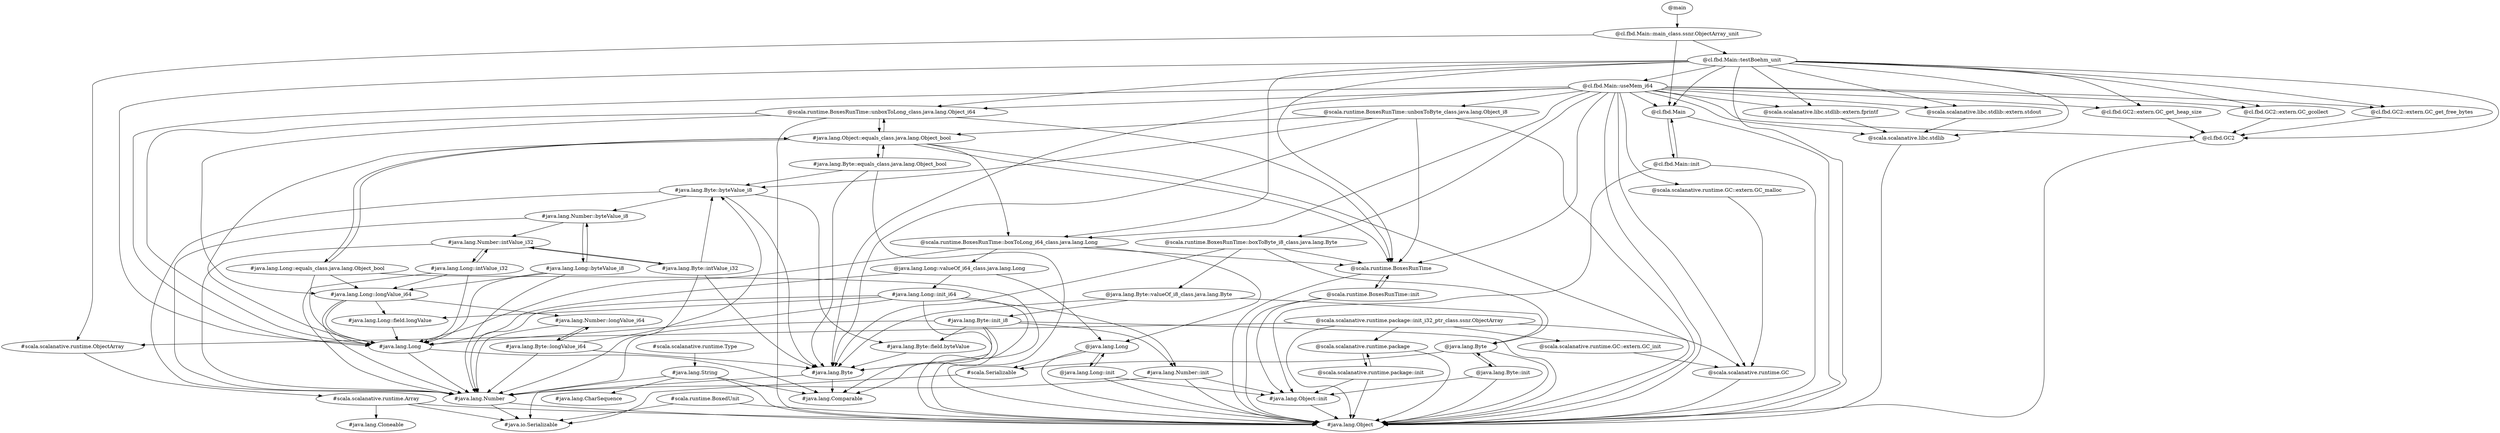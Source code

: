 digraph G {
"@main"->"@cl.fbd.Main::main_class.ssnr.ObjectArray_unit";
"#scala.scalanative.runtime.Type"->"#java.lang.String";
"#java.lang.String"->"#java.io.Serializable";
"#java.lang.String"->"#java.lang.Comparable";
"#java.lang.String"->"#java.lang.CharSequence";
"#java.lang.String"->"#java.lang.Object";
"#scala.scalanative.runtime.ObjectArray"->"#scala.scalanative.runtime.Array";
"#scala.scalanative.runtime.Array"->"#java.io.Serializable";
"#scala.scalanative.runtime.Array"->"#java.lang.Cloneable";
"#scala.scalanative.runtime.Array"->"#java.lang.Object";
"#scala.runtime.BoxedUnit"->"#java.io.Serializable";
"#scala.runtime.BoxedUnit"->"#java.lang.Object";
"@scala.scalanative.runtime.package::init_i32_ptr_class.ssnr.ObjectArray"->"@scala.scalanative.runtime.package";
"@scala.scalanative.runtime.package::init_i32_ptr_class.ssnr.ObjectArray"->"#scala.scalanative.runtime.ObjectArray";
"@scala.scalanative.runtime.package::init_i32_ptr_class.ssnr.ObjectArray"->"@scala.scalanative.runtime.GC";
"@scala.scalanative.runtime.package::init_i32_ptr_class.ssnr.ObjectArray"->"@scala.scalanative.runtime.GC::extern.GC_init";
"@scala.scalanative.runtime.package::init_i32_ptr_class.ssnr.ObjectArray"->"#java.lang.Object";
"@scala.scalanative.runtime.GC::extern.GC_init"->"@scala.scalanative.runtime.GC";
"@scala.scalanative.runtime.GC"->"#java.lang.Object";
"@scala.scalanative.runtime.package"->"@scala.scalanative.runtime.package::init";
"@scala.scalanative.runtime.package"->"#java.lang.Object";
"@scala.scalanative.runtime.package::init"->"@scala.scalanative.runtime.package";
"@scala.scalanative.runtime.package::init"->"#java.lang.Object::init";
"@scala.scalanative.runtime.package::init"->"#java.lang.Object";
"#java.lang.Object::init"->"#java.lang.Object";
"@cl.fbd.Main::main_class.ssnr.ObjectArray_unit"->"#scala.scalanative.runtime.ObjectArray";
"@cl.fbd.Main::main_class.ssnr.ObjectArray_unit"->"@cl.fbd.Main::testBoehm_unit";
"@cl.fbd.Main::main_class.ssnr.ObjectArray_unit"->"@cl.fbd.Main";
"@cl.fbd.Main"->"@cl.fbd.Main::init";
"@cl.fbd.Main"->"#java.lang.Object";
"@cl.fbd.Main::init"->"#java.lang.Object::init";
"@cl.fbd.Main::init"->"#java.lang.Object";
"@cl.fbd.Main::init"->"@cl.fbd.Main";
"@cl.fbd.Main::testBoehm_unit"->"@cl.fbd.GC2::extern.GC_get_heap_size";
"@cl.fbd.Main::testBoehm_unit"->"@scala.scalanative.libc.stdlib";
"@cl.fbd.Main::testBoehm_unit"->"@cl.fbd.Main::useMem_i64";
"@cl.fbd.Main::testBoehm_unit"->"@scala.scalanative.libc.stdlib::extern.fprintf";
"@cl.fbd.Main::testBoehm_unit"->"@cl.fbd.GC2::extern.GC_gcollect";
"@cl.fbd.Main::testBoehm_unit"->"@scala.runtime.BoxesRunTime";
"@cl.fbd.Main::testBoehm_unit"->"@scala.runtime.BoxesRunTime::boxToLong_i64_class.java.lang.Long";
"@cl.fbd.Main::testBoehm_unit"->"@cl.fbd.GC2";
"@cl.fbd.Main::testBoehm_unit"->"@scala.runtime.BoxesRunTime::unboxToLong_class.java.lang.Object_i64";
"@cl.fbd.Main::testBoehm_unit"->"@scala.scalanative.libc.stdlib::extern.stdout";
"@cl.fbd.Main::testBoehm_unit"->"#java.lang.Long";
"@cl.fbd.Main::testBoehm_unit"->"@cl.fbd.GC2::extern.GC_get_free_bytes";
"@cl.fbd.Main::testBoehm_unit"->"#java.lang.Object";
"@cl.fbd.Main::testBoehm_unit"->"@cl.fbd.Main";
"@cl.fbd.GC2::extern.GC_get_free_bytes"->"@cl.fbd.GC2";
"@cl.fbd.GC2"->"#java.lang.Object";
"#java.lang.Long"->"#java.lang.Number";
"#java.lang.Long"->"#java.lang.Comparable";
"#java.lang.Number"->"#java.io.Serializable";
"#java.lang.Number"->"#java.lang.Object";
"@scala.scalanative.libc.stdlib::extern.stdout"->"@scala.scalanative.libc.stdlib";
"@scala.scalanative.libc.stdlib"->"#java.lang.Object";
"@scala.runtime.BoxesRunTime::unboxToLong_class.java.lang.Object_i64"->"#java.lang.Object::equals_class.java.lang.Object_bool";
"@scala.runtime.BoxesRunTime::unboxToLong_class.java.lang.Object_i64"->"#java.lang.Long";
"@scala.runtime.BoxesRunTime::unboxToLong_class.java.lang.Object_i64"->"@scala.runtime.BoxesRunTime";
"@scala.runtime.BoxesRunTime::unboxToLong_class.java.lang.Object_i64"->"#java.lang.Long::longValue_i64";
"@scala.runtime.BoxesRunTime::unboxToLong_class.java.lang.Object_i64"->"#java.lang.Object";
"#java.lang.Long::longValue_i64"->"#java.lang.Long";
"#java.lang.Long::longValue_i64"->"#java.lang.Number::longValue_i64";
"#java.lang.Long::longValue_i64"->"#java.lang.Number";
"#java.lang.Long::longValue_i64"->"#java.lang.Long::field.longValue";
"#java.lang.Long::field.longValue"->"#java.lang.Long";
"#java.lang.Number::longValue_i64"->"#java.lang.Number";
"@scala.runtime.BoxesRunTime"->"@scala.runtime.BoxesRunTime::init";
"@scala.runtime.BoxesRunTime"->"#java.lang.Object";
"@scala.runtime.BoxesRunTime::init"->"@scala.runtime.BoxesRunTime";
"@scala.runtime.BoxesRunTime::init"->"#java.lang.Object::init";
"@scala.runtime.BoxesRunTime::init"->"#java.lang.Object";
"#java.lang.Object::equals_class.java.lang.Object_bool"->"#java.lang.Long";
"#java.lang.Object::equals_class.java.lang.Object_bool"->"@scala.runtime.BoxesRunTime";
"#java.lang.Object::equals_class.java.lang.Object_bool"->"@scala.runtime.BoxesRunTime::boxToLong_i64_class.java.lang.Long";
"#java.lang.Object::equals_class.java.lang.Object_bool"->"@scala.runtime.BoxesRunTime::unboxToLong_class.java.lang.Object_i64";
"#java.lang.Object::equals_class.java.lang.Object_bool"->"#java.lang.Object";
"@scala.runtime.BoxesRunTime::boxToLong_i64_class.java.lang.Long"->"#java.lang.Long";
"@scala.runtime.BoxesRunTime::boxToLong_i64_class.java.lang.Long"->"@java.lang.Long";
"@scala.runtime.BoxesRunTime::boxToLong_i64_class.java.lang.Long"->"@java.lang.Long::valueOf_i64_class.java.lang.Long";
"@scala.runtime.BoxesRunTime::boxToLong_i64_class.java.lang.Long"->"@scala.runtime.BoxesRunTime";
"@java.lang.Long::valueOf_i64_class.java.lang.Long"->"@java.lang.Long";
"@java.lang.Long::valueOf_i64_class.java.lang.Long"->"#java.lang.Long";
"@java.lang.Long::valueOf_i64_class.java.lang.Long"->"#java.lang.Long::init_i64";
"#java.lang.Long::init_i64"->"#java.lang.Long::field.longValue";
"#java.lang.Long::init_i64"->"#java.lang.Long";
"#java.lang.Long::init_i64"->"#java.lang.Number::init";
"#java.lang.Long::init_i64"->"#java.lang.Number";
"#java.lang.Long::init_i64"->"#java.lang.Comparable";
"#java.lang.Long::init_i64"->"#java.lang.Object";
"#java.lang.Number::init"->"#java.lang.Number";
"#java.lang.Number::init"->"#java.lang.Object::init";
"#java.lang.Number::init"->"#java.lang.Object";
"@java.lang.Long"->"#scala.Serializable";
"@java.lang.Long"->"@java.lang.Long::init";
"@java.lang.Long"->"#java.lang.Object";
"@java.lang.Long::init"->"@java.lang.Long";
"@java.lang.Long::init"->"#java.lang.Object::init";
"@java.lang.Long::init"->"#java.lang.Object";
"#scala.Serializable"->"#java.io.Serializable";
"@cl.fbd.GC2::extern.GC_gcollect"->"@cl.fbd.GC2";
"@scala.scalanative.libc.stdlib::extern.fprintf"->"@scala.scalanative.libc.stdlib";
"@cl.fbd.Main::useMem_i64"->"@cl.fbd.GC2::extern.GC_get_heap_size";
"@cl.fbd.Main::useMem_i64"->"@scala.scalanative.libc.stdlib";
"@cl.fbd.Main::useMem_i64"->"@scala.scalanative.libc.stdlib::extern.fprintf";
"@cl.fbd.Main::useMem_i64"->"@cl.fbd.GC2::extern.GC_gcollect";
"@cl.fbd.Main::useMem_i64"->"#java.lang.Byte";
"@cl.fbd.Main::useMem_i64"->"@scala.runtime.BoxesRunTime";
"@cl.fbd.Main::useMem_i64"->"@scala.runtime.BoxesRunTime::boxToLong_i64_class.java.lang.Long";
"@cl.fbd.Main::useMem_i64"->"@cl.fbd.GC2";
"@cl.fbd.Main::useMem_i64"->"@scala.runtime.BoxesRunTime::unboxToLong_class.java.lang.Object_i64";
"@cl.fbd.Main::useMem_i64"->"@scala.scalanative.runtime.GC::extern.GC_malloc";
"@cl.fbd.Main::useMem_i64"->"@scala.scalanative.libc.stdlib::extern.stdout";
"@cl.fbd.Main::useMem_i64"->"#java.lang.Long";
"@cl.fbd.Main::useMem_i64"->"@scala.runtime.BoxesRunTime::boxToByte_i8_class.java.lang.Byte";
"@cl.fbd.Main::useMem_i64"->"@cl.fbd.GC2::extern.GC_get_free_bytes";
"@cl.fbd.Main::useMem_i64"->"@scala.runtime.BoxesRunTime::unboxToByte_class.java.lang.Object_i8";
"@cl.fbd.Main::useMem_i64"->"@scala.scalanative.runtime.GC";
"@cl.fbd.Main::useMem_i64"->"#java.lang.Object";
"@cl.fbd.Main::useMem_i64"->"@cl.fbd.Main";
"@scala.runtime.BoxesRunTime::unboxToByte_class.java.lang.Object_i8"->"#java.lang.Object::equals_class.java.lang.Object_bool";
"@scala.runtime.BoxesRunTime::unboxToByte_class.java.lang.Object_i8"->"#java.lang.Byte";
"@scala.runtime.BoxesRunTime::unboxToByte_class.java.lang.Object_i8"->"@scala.runtime.BoxesRunTime";
"@scala.runtime.BoxesRunTime::unboxToByte_class.java.lang.Object_i8"->"#java.lang.Byte::byteValue_i8";
"@scala.runtime.BoxesRunTime::unboxToByte_class.java.lang.Object_i8"->"#java.lang.Object";
"#java.lang.Byte::byteValue_i8"->"#java.lang.Byte::field.byteValue";
"#java.lang.Byte::byteValue_i8"->"#java.lang.Number::byteValue_i8";
"#java.lang.Byte::byteValue_i8"->"#java.lang.Byte";
"#java.lang.Byte::byteValue_i8"->"#java.lang.Number";
"#java.lang.Byte"->"#java.lang.Number";
"#java.lang.Byte"->"#java.lang.Comparable";
"#java.lang.Number::byteValue_i8"->"#java.lang.Number";
"#java.lang.Number::byteValue_i8"->"#java.lang.Number::intValue_i32";
"#java.lang.Number::intValue_i32"->"#java.lang.Number";
"#java.lang.Byte::field.byteValue"->"#java.lang.Byte";
"@scala.runtime.BoxesRunTime::boxToByte_i8_class.java.lang.Byte"->"#java.lang.Byte";
"@scala.runtime.BoxesRunTime::boxToByte_i8_class.java.lang.Byte"->"@java.lang.Byte";
"@scala.runtime.BoxesRunTime::boxToByte_i8_class.java.lang.Byte"->"@scala.runtime.BoxesRunTime";
"@scala.runtime.BoxesRunTime::boxToByte_i8_class.java.lang.Byte"->"@java.lang.Byte::valueOf_i8_class.java.lang.Byte";
"@java.lang.Byte::valueOf_i8_class.java.lang.Byte"->"@java.lang.Byte";
"@java.lang.Byte::valueOf_i8_class.java.lang.Byte"->"#java.lang.Byte";
"@java.lang.Byte::valueOf_i8_class.java.lang.Byte"->"#java.lang.Byte::init_i8";
"#java.lang.Byte::init_i8"->"#java.lang.Byte::field.byteValue";
"#java.lang.Byte::init_i8"->"#java.lang.Byte";
"#java.lang.Byte::init_i8"->"#java.lang.Number::init";
"#java.lang.Byte::init_i8"->"#java.lang.Number";
"#java.lang.Byte::init_i8"->"#java.lang.Comparable";
"#java.lang.Byte::init_i8"->"#java.lang.Object";
"@java.lang.Byte"->"@java.lang.Byte::init";
"@java.lang.Byte"->"#scala.Serializable";
"@java.lang.Byte"->"#java.lang.Object";
"@java.lang.Byte::init"->"@java.lang.Byte";
"@java.lang.Byte::init"->"#java.lang.Object::init";
"@java.lang.Byte::init"->"#java.lang.Object";
"@scala.scalanative.runtime.GC::extern.GC_malloc"->"@scala.scalanative.runtime.GC";
"@cl.fbd.GC2::extern.GC_get_heap_size"->"@cl.fbd.GC2";
"#java.lang.Object::equals_class.java.lang.Object_bool"->"#java.lang.Long::equals_class.java.lang.Object_bool";
"#java.lang.Number::intValue_i32"->"#java.lang.Long::intValue_i32";
"#java.lang.Number::byteValue_i8"->"#java.lang.Long::byteValue_i8";
"#java.lang.Object::equals_class.java.lang.Object_bool"->"#java.lang.Byte::equals_class.java.lang.Object_bool";
"#java.lang.Number::intValue_i32"->"#java.lang.Byte::intValue_i32";
"#java.lang.Number::longValue_i64"->"#java.lang.Byte::longValue_i64";
"#java.lang.Byte::longValue_i64"->"#java.lang.Number::longValue_i64";
"#java.lang.Byte::longValue_i64"->"#java.lang.Byte";
"#java.lang.Byte::longValue_i64"->"#java.lang.Number";
"#java.lang.Byte::longValue_i64"->"#java.lang.Byte::byteValue_i8";
"#java.lang.Byte::intValue_i32"->"#java.lang.Byte";
"#java.lang.Byte::intValue_i32"->"#java.lang.Number";
"#java.lang.Byte::intValue_i32"->"#java.lang.Number::intValue_i32";
"#java.lang.Byte::intValue_i32"->"#java.lang.Byte::byteValue_i8";
"#java.lang.Byte::equals_class.java.lang.Object_bool"->"#java.lang.Object::equals_class.java.lang.Object_bool";
"#java.lang.Byte::equals_class.java.lang.Object_bool"->"#java.lang.Byte";
"#java.lang.Byte::equals_class.java.lang.Object_bool"->"#java.lang.Byte::byteValue_i8";
"#java.lang.Byte::equals_class.java.lang.Object_bool"->"#java.lang.Object";
"#java.lang.Long::byteValue_i8"->"#java.lang.Long";
"#java.lang.Long::byteValue_i8"->"#java.lang.Number::byteValue_i8";
"#java.lang.Long::byteValue_i8"->"#java.lang.Number";
"#java.lang.Long::byteValue_i8"->"#java.lang.Long::longValue_i64";
"#java.lang.Long::intValue_i32"->"#java.lang.Long";
"#java.lang.Long::intValue_i32"->"#java.lang.Number";
"#java.lang.Long::intValue_i32"->"#java.lang.Number::intValue_i32";
"#java.lang.Long::intValue_i32"->"#java.lang.Long::longValue_i64";
"#java.lang.Long::equals_class.java.lang.Object_bool"->"#java.lang.Object::equals_class.java.lang.Object_bool";
"#java.lang.Long::equals_class.java.lang.Object_bool"->"#java.lang.Long";
"#java.lang.Long::equals_class.java.lang.Object_bool"->"#java.lang.Long::longValue_i64";
"#java.lang.Long::equals_class.java.lang.Object_bool"->"#java.lang.Object";
}
